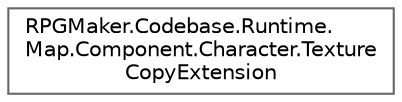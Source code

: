 digraph "クラス階層図"
{
 // LATEX_PDF_SIZE
  bgcolor="transparent";
  edge [fontname=Helvetica,fontsize=10,labelfontname=Helvetica,labelfontsize=10];
  node [fontname=Helvetica,fontsize=10,shape=box,height=0.2,width=0.4];
  rankdir="LR";
  Node0 [id="Node000000",label="RPGMaker.Codebase.Runtime.\lMap.Component.Character.Texture\lCopyExtension",height=0.2,width=0.4,color="grey40", fillcolor="white", style="filled",URL="$de/d2a/class_r_p_g_maker_1_1_codebase_1_1_runtime_1_1_map_1_1_component_1_1_character_1_1_texture_copy_extension.html",tooltip="😁 テクスチャー複製拡張"];
}
